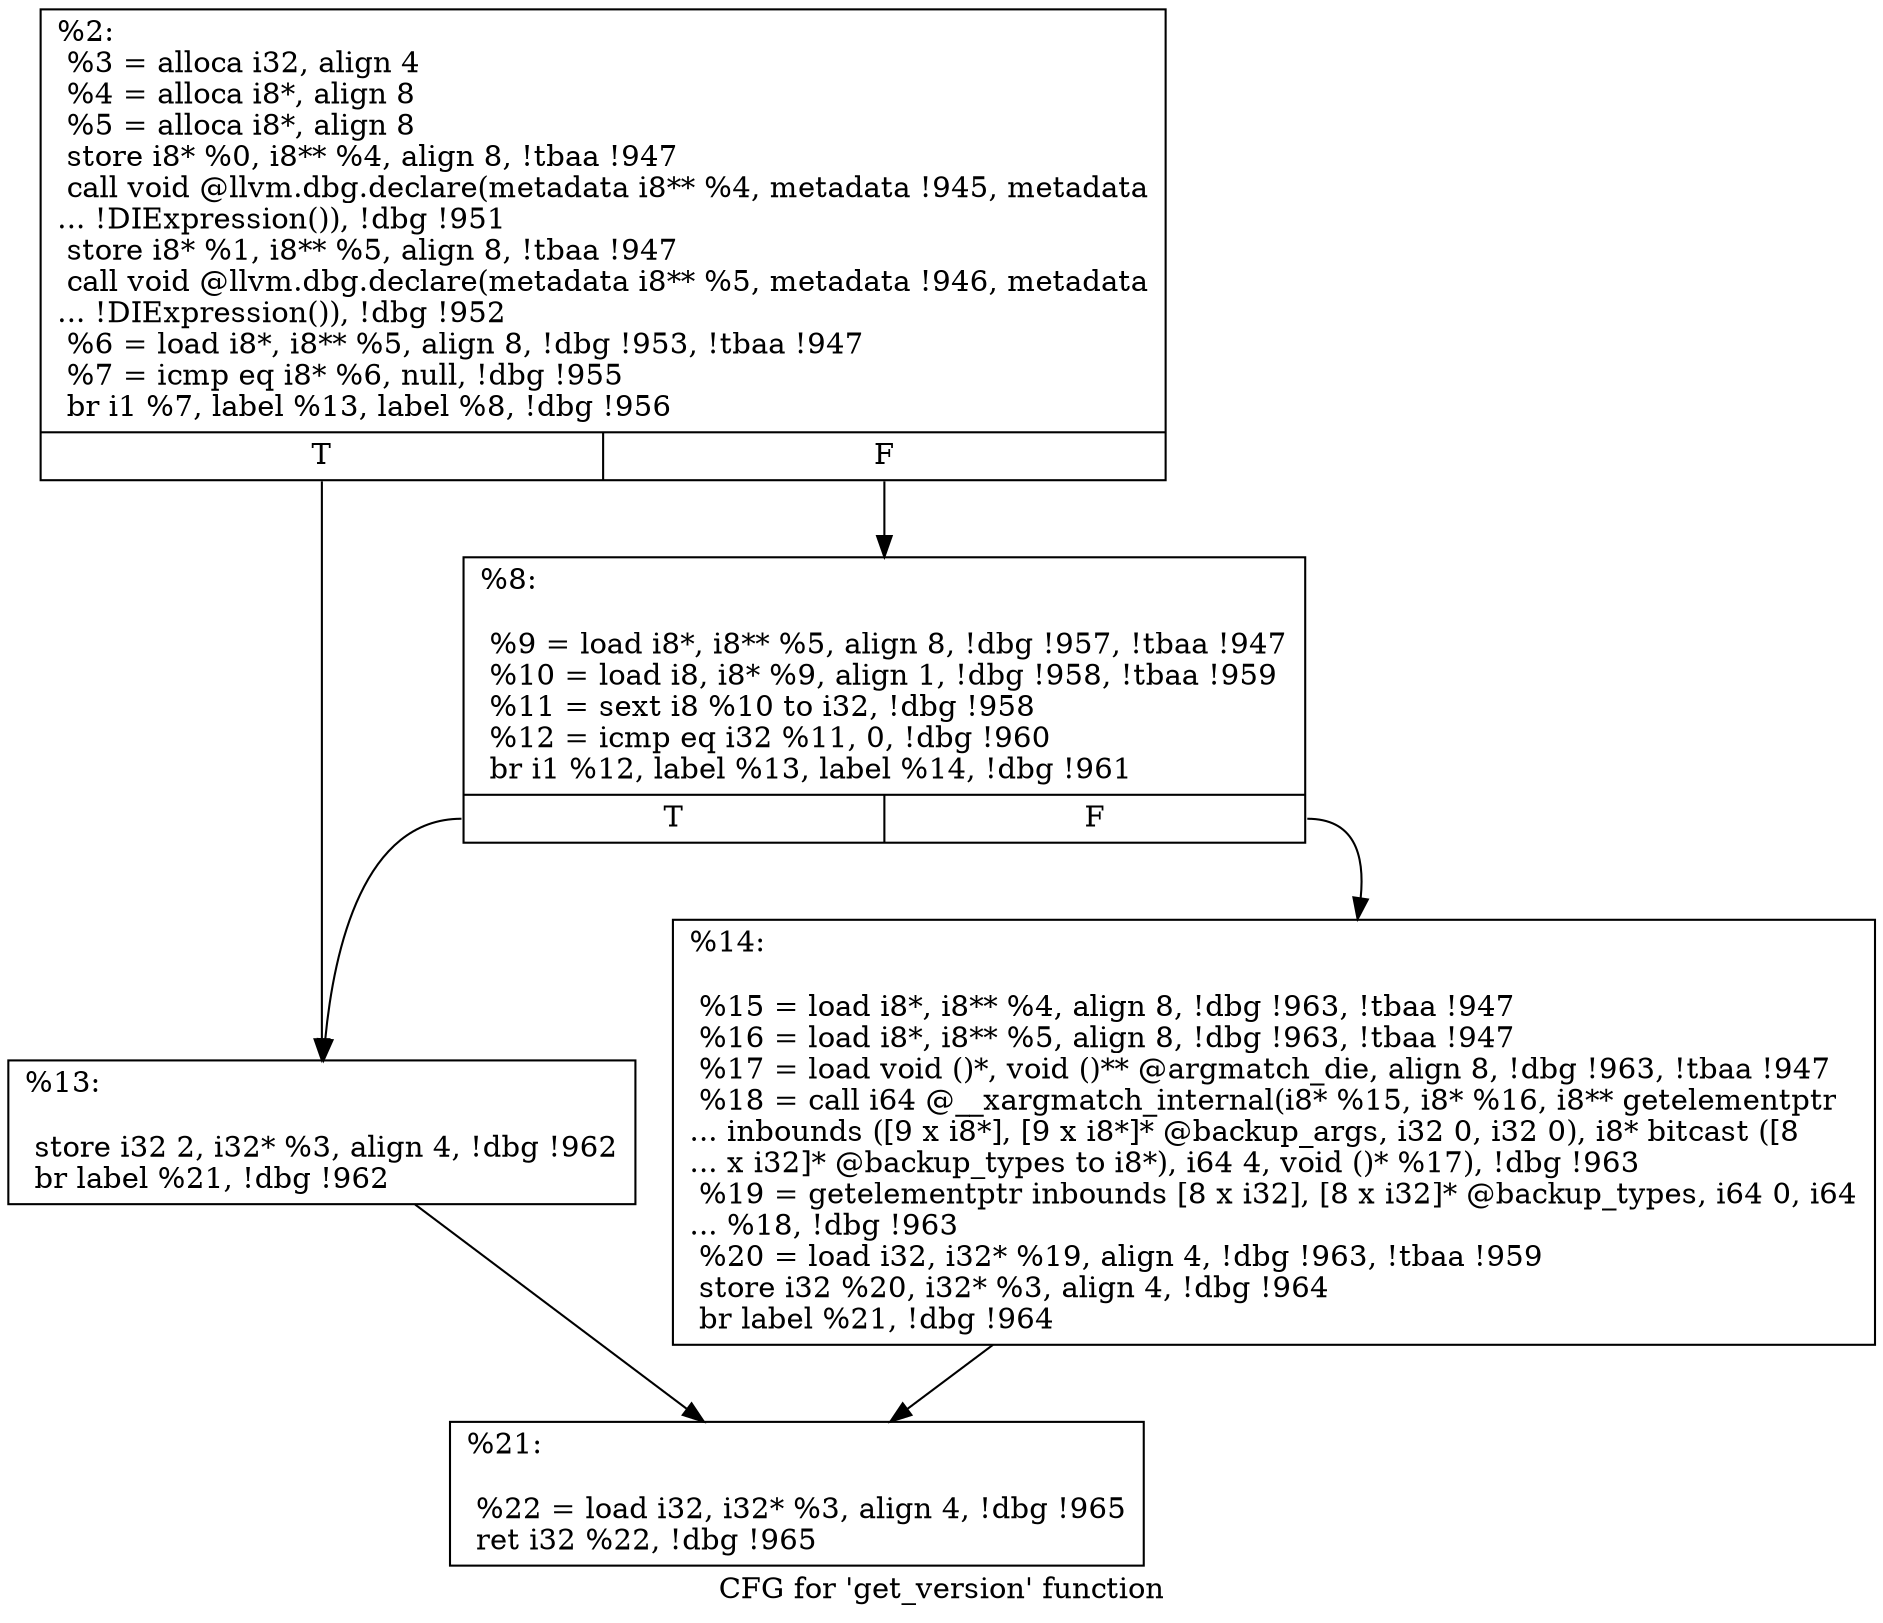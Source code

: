 digraph "CFG for 'get_version' function" {
	label="CFG for 'get_version' function";

	Node0x23eec30 [shape=record,label="{%2:\l  %3 = alloca i32, align 4\l  %4 = alloca i8*, align 8\l  %5 = alloca i8*, align 8\l  store i8* %0, i8** %4, align 8, !tbaa !947\l  call void @llvm.dbg.declare(metadata i8** %4, metadata !945, metadata\l... !DIExpression()), !dbg !951\l  store i8* %1, i8** %5, align 8, !tbaa !947\l  call void @llvm.dbg.declare(metadata i8** %5, metadata !946, metadata\l... !DIExpression()), !dbg !952\l  %6 = load i8*, i8** %5, align 8, !dbg !953, !tbaa !947\l  %7 = icmp eq i8* %6, null, !dbg !955\l  br i1 %7, label %13, label %8, !dbg !956\l|{<s0>T|<s1>F}}"];
	Node0x23eec30:s0 -> Node0x23f0140;
	Node0x23eec30:s1 -> Node0x23f00f0;
	Node0x23f00f0 [shape=record,label="{%8:\l\l  %9 = load i8*, i8** %5, align 8, !dbg !957, !tbaa !947\l  %10 = load i8, i8* %9, align 1, !dbg !958, !tbaa !959\l  %11 = sext i8 %10 to i32, !dbg !958\l  %12 = icmp eq i32 %11, 0, !dbg !960\l  br i1 %12, label %13, label %14, !dbg !961\l|{<s0>T|<s1>F}}"];
	Node0x23f00f0:s0 -> Node0x23f0140;
	Node0x23f00f0:s1 -> Node0x23f0190;
	Node0x23f0140 [shape=record,label="{%13:\l\l  store i32 2, i32* %3, align 4, !dbg !962\l  br label %21, !dbg !962\l}"];
	Node0x23f0140 -> Node0x23f01e0;
	Node0x23f0190 [shape=record,label="{%14:\l\l  %15 = load i8*, i8** %4, align 8, !dbg !963, !tbaa !947\l  %16 = load i8*, i8** %5, align 8, !dbg !963, !tbaa !947\l  %17 = load void ()*, void ()** @argmatch_die, align 8, !dbg !963, !tbaa !947\l  %18 = call i64 @__xargmatch_internal(i8* %15, i8* %16, i8** getelementptr\l... inbounds ([9 x i8*], [9 x i8*]* @backup_args, i32 0, i32 0), i8* bitcast ([8\l... x i32]* @backup_types to i8*), i64 4, void ()* %17), !dbg !963\l  %19 = getelementptr inbounds [8 x i32], [8 x i32]* @backup_types, i64 0, i64\l... %18, !dbg !963\l  %20 = load i32, i32* %19, align 4, !dbg !963, !tbaa !959\l  store i32 %20, i32* %3, align 4, !dbg !964\l  br label %21, !dbg !964\l}"];
	Node0x23f0190 -> Node0x23f01e0;
	Node0x23f01e0 [shape=record,label="{%21:\l\l  %22 = load i32, i32* %3, align 4, !dbg !965\l  ret i32 %22, !dbg !965\l}"];
}
